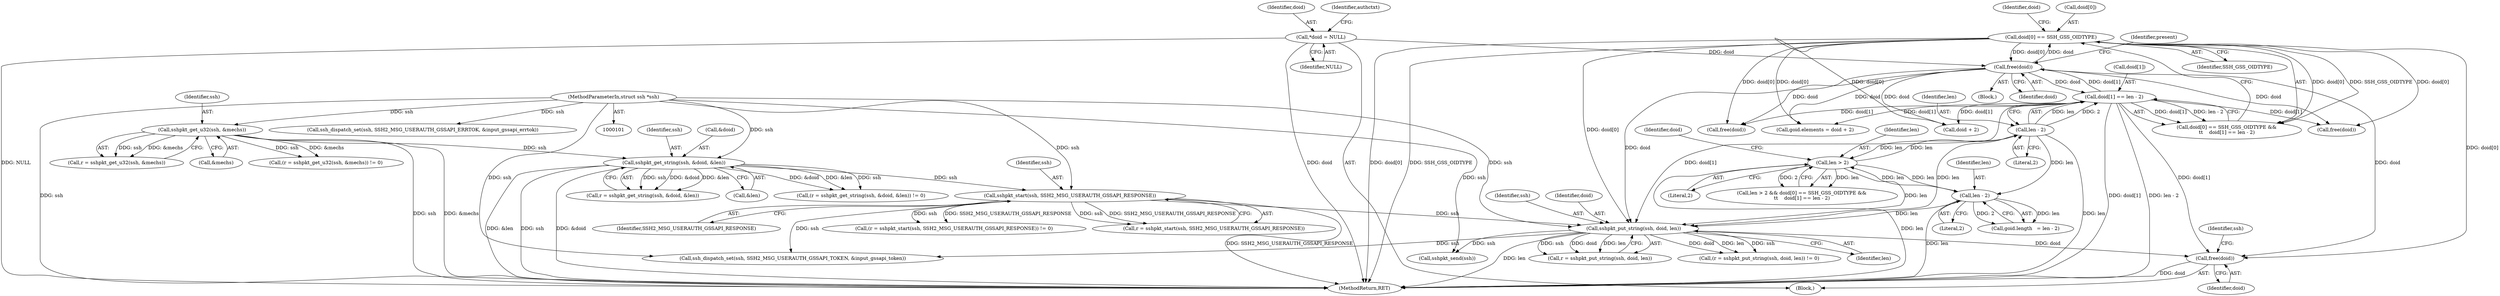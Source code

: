 digraph "0_src_779974d35b4859c07bc3cb8a12c74b43b0a7d1e0@API" {
"1000311" [label="(Call,free(doid))"];
"1000193" [label="(Call,doid[0] == SSH_GSS_OIDTYPE)"];
"1000166" [label="(Call,free(doid))"];
"1000198" [label="(Call,doid[1] == len - 2)"];
"1000202" [label="(Call,len - 2)"];
"1000189" [label="(Call,len > 2)"];
"1000217" [label="(Call,len - 2)"];
"1000123" [label="(Call,*doid = NULL)"];
"1000295" [label="(Call,sshpkt_put_string(ssh, doid, len))"];
"1000287" [label="(Call,sshpkt_start(ssh, SSH2_MSG_USERAUTH_GSSAPI_RESPONSE))"];
"1000175" [label="(Call,sshpkt_get_string(ssh, &doid, &len))"];
"1000143" [label="(Call,sshpkt_get_u32(ssh, &mechs))"];
"1000102" [label="(MethodParameterIn,struct ssh *ssh)"];
"1000123" [label="(Call,*doid = NULL)"];
"1000292" [label="(Call,(r = sshpkt_put_string(ssh, doid, len)) != 0)"];
"1000312" [label="(Identifier,doid)"];
"1000188" [label="(Call,len > 2 && doid[0] == SSH_GSS_OIDTYPE &&\n\t\t    doid[1] == len - 2)"];
"1000190" [label="(Identifier,len)"];
"1000241" [label="(Call,free(doid))"];
"1000192" [label="(Call,doid[0] == SSH_GSS_OIDTYPE &&\n\t\t    doid[1] == len - 2)"];
"1000303" [label="(Call,sshpkt_send(ssh))"];
"1000144" [label="(Identifier,ssh)"];
"1000266" [label="(Call,free(doid))"];
"1000193" [label="(Call,doid[0] == SSH_GSS_OIDTYPE)"];
"1000200" [label="(Identifier,doid)"];
"1000219" [label="(Literal,2)"];
"1000199" [label="(Call,doid[1])"];
"1000124" [label="(Identifier,doid)"];
"1000194" [label="(Call,doid[0])"];
"1000218" [label="(Identifier,len)"];
"1000125" [label="(Identifier,NULL)"];
"1000285" [label="(Call,r = sshpkt_start(ssh, SSH2_MSG_USERAUTH_GSSAPI_RESPONSE))"];
"1000318" [label="(Call,ssh_dispatch_set(ssh, SSH2_MSG_USERAUTH_GSSAPI_ERRTOK, &input_gssapi_errtok))"];
"1000295" [label="(Call,sshpkt_put_string(ssh, doid, len))"];
"1000289" [label="(Identifier,SSH2_MSG_USERAUTH_GSSAPI_RESPONSE)"];
"1000169" [label="(Identifier,present)"];
"1000298" [label="(Identifier,len)"];
"1000102" [label="(MethodParameterIn,struct ssh *ssh)"];
"1000206" [label="(Call,goid.elements = doid + 2)"];
"1000330" [label="(MethodReturn,RET)"];
"1000166" [label="(Call,free(doid))"];
"1000202" [label="(Call,len - 2)"];
"1000189" [label="(Call,len > 2)"];
"1000176" [label="(Identifier,ssh)"];
"1000140" [label="(Call,(r = sshpkt_get_u32(ssh, &mechs)) != 0)"];
"1000217" [label="(Call,len - 2)"];
"1000204" [label="(Literal,2)"];
"1000287" [label="(Call,sshpkt_start(ssh, SSH2_MSG_USERAUTH_GSSAPI_RESPONSE))"];
"1000210" [label="(Call,doid + 2)"];
"1000203" [label="(Identifier,len)"];
"1000172" [label="(Call,(r = sshpkt_get_string(ssh, &doid, &len)) != 0)"];
"1000311" [label="(Call,free(doid))"];
"1000195" [label="(Identifier,doid)"];
"1000141" [label="(Call,r = sshpkt_get_u32(ssh, &mechs))"];
"1000173" [label="(Call,r = sshpkt_get_string(ssh, &doid, &len))"];
"1000163" [label="(Block,)"];
"1000143" [label="(Call,sshpkt_get_u32(ssh, &mechs))"];
"1000313" [label="(Call,ssh_dispatch_set(ssh, SSH2_MSG_USERAUTH_GSSAPI_TOKEN, &input_gssapi_token))"];
"1000288" [label="(Identifier,ssh)"];
"1000198" [label="(Call,doid[1] == len - 2)"];
"1000167" [label="(Identifier,doid)"];
"1000296" [label="(Identifier,ssh)"];
"1000191" [label="(Literal,2)"];
"1000297" [label="(Identifier,doid)"];
"1000179" [label="(Call,&len)"];
"1000177" [label="(Call,&doid)"];
"1000145" [label="(Call,&mechs)"];
"1000284" [label="(Call,(r = sshpkt_start(ssh, SSH2_MSG_USERAUTH_GSSAPI_RESPONSE)) != 0)"];
"1000103" [label="(Block,)"];
"1000130" [label="(Identifier,authctxt)"];
"1000314" [label="(Identifier,ssh)"];
"1000197" [label="(Identifier,SSH_GSS_OIDTYPE)"];
"1000293" [label="(Call,r = sshpkt_put_string(ssh, doid, len))"];
"1000213" [label="(Call,goid.length   = len - 2)"];
"1000175" [label="(Call,sshpkt_get_string(ssh, &doid, &len))"];
"1000311" -> "1000103"  [label="AST: "];
"1000311" -> "1000312"  [label="CFG: "];
"1000312" -> "1000311"  [label="AST: "];
"1000314" -> "1000311"  [label="CFG: "];
"1000311" -> "1000330"  [label="DDG: doid"];
"1000193" -> "1000311"  [label="DDG: doid[0]"];
"1000166" -> "1000311"  [label="DDG: doid"];
"1000295" -> "1000311"  [label="DDG: doid"];
"1000198" -> "1000311"  [label="DDG: doid[1]"];
"1000193" -> "1000192"  [label="AST: "];
"1000193" -> "1000197"  [label="CFG: "];
"1000194" -> "1000193"  [label="AST: "];
"1000197" -> "1000193"  [label="AST: "];
"1000200" -> "1000193"  [label="CFG: "];
"1000192" -> "1000193"  [label="CFG: "];
"1000193" -> "1000330"  [label="DDG: doid[0]"];
"1000193" -> "1000330"  [label="DDG: SSH_GSS_OIDTYPE"];
"1000193" -> "1000166"  [label="DDG: doid[0]"];
"1000193" -> "1000192"  [label="DDG: doid[0]"];
"1000193" -> "1000192"  [label="DDG: SSH_GSS_OIDTYPE"];
"1000166" -> "1000193"  [label="DDG: doid"];
"1000193" -> "1000206"  [label="DDG: doid[0]"];
"1000193" -> "1000210"  [label="DDG: doid[0]"];
"1000193" -> "1000241"  [label="DDG: doid[0]"];
"1000193" -> "1000266"  [label="DDG: doid[0]"];
"1000193" -> "1000295"  [label="DDG: doid[0]"];
"1000166" -> "1000163"  [label="AST: "];
"1000166" -> "1000167"  [label="CFG: "];
"1000167" -> "1000166"  [label="AST: "];
"1000169" -> "1000166"  [label="CFG: "];
"1000198" -> "1000166"  [label="DDG: doid[1]"];
"1000123" -> "1000166"  [label="DDG: doid"];
"1000166" -> "1000198"  [label="DDG: doid"];
"1000166" -> "1000206"  [label="DDG: doid"];
"1000166" -> "1000210"  [label="DDG: doid"];
"1000166" -> "1000241"  [label="DDG: doid"];
"1000166" -> "1000266"  [label="DDG: doid"];
"1000166" -> "1000295"  [label="DDG: doid"];
"1000198" -> "1000192"  [label="AST: "];
"1000198" -> "1000202"  [label="CFG: "];
"1000199" -> "1000198"  [label="AST: "];
"1000202" -> "1000198"  [label="AST: "];
"1000192" -> "1000198"  [label="CFG: "];
"1000198" -> "1000330"  [label="DDG: doid[1]"];
"1000198" -> "1000330"  [label="DDG: len - 2"];
"1000198" -> "1000192"  [label="DDG: doid[1]"];
"1000198" -> "1000192"  [label="DDG: len - 2"];
"1000202" -> "1000198"  [label="DDG: len"];
"1000202" -> "1000198"  [label="DDG: 2"];
"1000198" -> "1000206"  [label="DDG: doid[1]"];
"1000198" -> "1000210"  [label="DDG: doid[1]"];
"1000198" -> "1000241"  [label="DDG: doid[1]"];
"1000198" -> "1000266"  [label="DDG: doid[1]"];
"1000198" -> "1000295"  [label="DDG: doid[1]"];
"1000202" -> "1000204"  [label="CFG: "];
"1000203" -> "1000202"  [label="AST: "];
"1000204" -> "1000202"  [label="AST: "];
"1000202" -> "1000330"  [label="DDG: len"];
"1000202" -> "1000189"  [label="DDG: len"];
"1000189" -> "1000202"  [label="DDG: len"];
"1000202" -> "1000217"  [label="DDG: len"];
"1000202" -> "1000295"  [label="DDG: len"];
"1000189" -> "1000188"  [label="AST: "];
"1000189" -> "1000191"  [label="CFG: "];
"1000190" -> "1000189"  [label="AST: "];
"1000191" -> "1000189"  [label="AST: "];
"1000195" -> "1000189"  [label="CFG: "];
"1000188" -> "1000189"  [label="CFG: "];
"1000189" -> "1000330"  [label="DDG: len"];
"1000189" -> "1000188"  [label="DDG: len"];
"1000189" -> "1000188"  [label="DDG: 2"];
"1000217" -> "1000189"  [label="DDG: len"];
"1000189" -> "1000217"  [label="DDG: len"];
"1000189" -> "1000295"  [label="DDG: len"];
"1000217" -> "1000213"  [label="AST: "];
"1000217" -> "1000219"  [label="CFG: "];
"1000218" -> "1000217"  [label="AST: "];
"1000219" -> "1000217"  [label="AST: "];
"1000213" -> "1000217"  [label="CFG: "];
"1000217" -> "1000330"  [label="DDG: len"];
"1000217" -> "1000213"  [label="DDG: len"];
"1000217" -> "1000213"  [label="DDG: 2"];
"1000217" -> "1000295"  [label="DDG: len"];
"1000123" -> "1000103"  [label="AST: "];
"1000123" -> "1000125"  [label="CFG: "];
"1000124" -> "1000123"  [label="AST: "];
"1000125" -> "1000123"  [label="AST: "];
"1000130" -> "1000123"  [label="CFG: "];
"1000123" -> "1000330"  [label="DDG: NULL"];
"1000123" -> "1000330"  [label="DDG: doid"];
"1000295" -> "1000293"  [label="AST: "];
"1000295" -> "1000298"  [label="CFG: "];
"1000296" -> "1000295"  [label="AST: "];
"1000297" -> "1000295"  [label="AST: "];
"1000298" -> "1000295"  [label="AST: "];
"1000293" -> "1000295"  [label="CFG: "];
"1000295" -> "1000330"  [label="DDG: len"];
"1000295" -> "1000292"  [label="DDG: ssh"];
"1000295" -> "1000292"  [label="DDG: doid"];
"1000295" -> "1000292"  [label="DDG: len"];
"1000295" -> "1000293"  [label="DDG: ssh"];
"1000295" -> "1000293"  [label="DDG: doid"];
"1000295" -> "1000293"  [label="DDG: len"];
"1000287" -> "1000295"  [label="DDG: ssh"];
"1000102" -> "1000295"  [label="DDG: ssh"];
"1000295" -> "1000303"  [label="DDG: ssh"];
"1000295" -> "1000313"  [label="DDG: ssh"];
"1000287" -> "1000285"  [label="AST: "];
"1000287" -> "1000289"  [label="CFG: "];
"1000288" -> "1000287"  [label="AST: "];
"1000289" -> "1000287"  [label="AST: "];
"1000285" -> "1000287"  [label="CFG: "];
"1000287" -> "1000330"  [label="DDG: SSH2_MSG_USERAUTH_GSSAPI_RESPONSE"];
"1000287" -> "1000284"  [label="DDG: ssh"];
"1000287" -> "1000284"  [label="DDG: SSH2_MSG_USERAUTH_GSSAPI_RESPONSE"];
"1000287" -> "1000285"  [label="DDG: ssh"];
"1000287" -> "1000285"  [label="DDG: SSH2_MSG_USERAUTH_GSSAPI_RESPONSE"];
"1000175" -> "1000287"  [label="DDG: ssh"];
"1000102" -> "1000287"  [label="DDG: ssh"];
"1000287" -> "1000313"  [label="DDG: ssh"];
"1000175" -> "1000173"  [label="AST: "];
"1000175" -> "1000179"  [label="CFG: "];
"1000176" -> "1000175"  [label="AST: "];
"1000177" -> "1000175"  [label="AST: "];
"1000179" -> "1000175"  [label="AST: "];
"1000173" -> "1000175"  [label="CFG: "];
"1000175" -> "1000330"  [label="DDG: &len"];
"1000175" -> "1000330"  [label="DDG: ssh"];
"1000175" -> "1000330"  [label="DDG: &doid"];
"1000175" -> "1000172"  [label="DDG: ssh"];
"1000175" -> "1000172"  [label="DDG: &doid"];
"1000175" -> "1000172"  [label="DDG: &len"];
"1000175" -> "1000173"  [label="DDG: ssh"];
"1000175" -> "1000173"  [label="DDG: &doid"];
"1000175" -> "1000173"  [label="DDG: &len"];
"1000143" -> "1000175"  [label="DDG: ssh"];
"1000102" -> "1000175"  [label="DDG: ssh"];
"1000143" -> "1000141"  [label="AST: "];
"1000143" -> "1000145"  [label="CFG: "];
"1000144" -> "1000143"  [label="AST: "];
"1000145" -> "1000143"  [label="AST: "];
"1000141" -> "1000143"  [label="CFG: "];
"1000143" -> "1000330"  [label="DDG: ssh"];
"1000143" -> "1000330"  [label="DDG: &mechs"];
"1000143" -> "1000140"  [label="DDG: ssh"];
"1000143" -> "1000140"  [label="DDG: &mechs"];
"1000143" -> "1000141"  [label="DDG: ssh"];
"1000143" -> "1000141"  [label="DDG: &mechs"];
"1000102" -> "1000143"  [label="DDG: ssh"];
"1000102" -> "1000101"  [label="AST: "];
"1000102" -> "1000330"  [label="DDG: ssh"];
"1000102" -> "1000303"  [label="DDG: ssh"];
"1000102" -> "1000313"  [label="DDG: ssh"];
"1000102" -> "1000318"  [label="DDG: ssh"];
}
